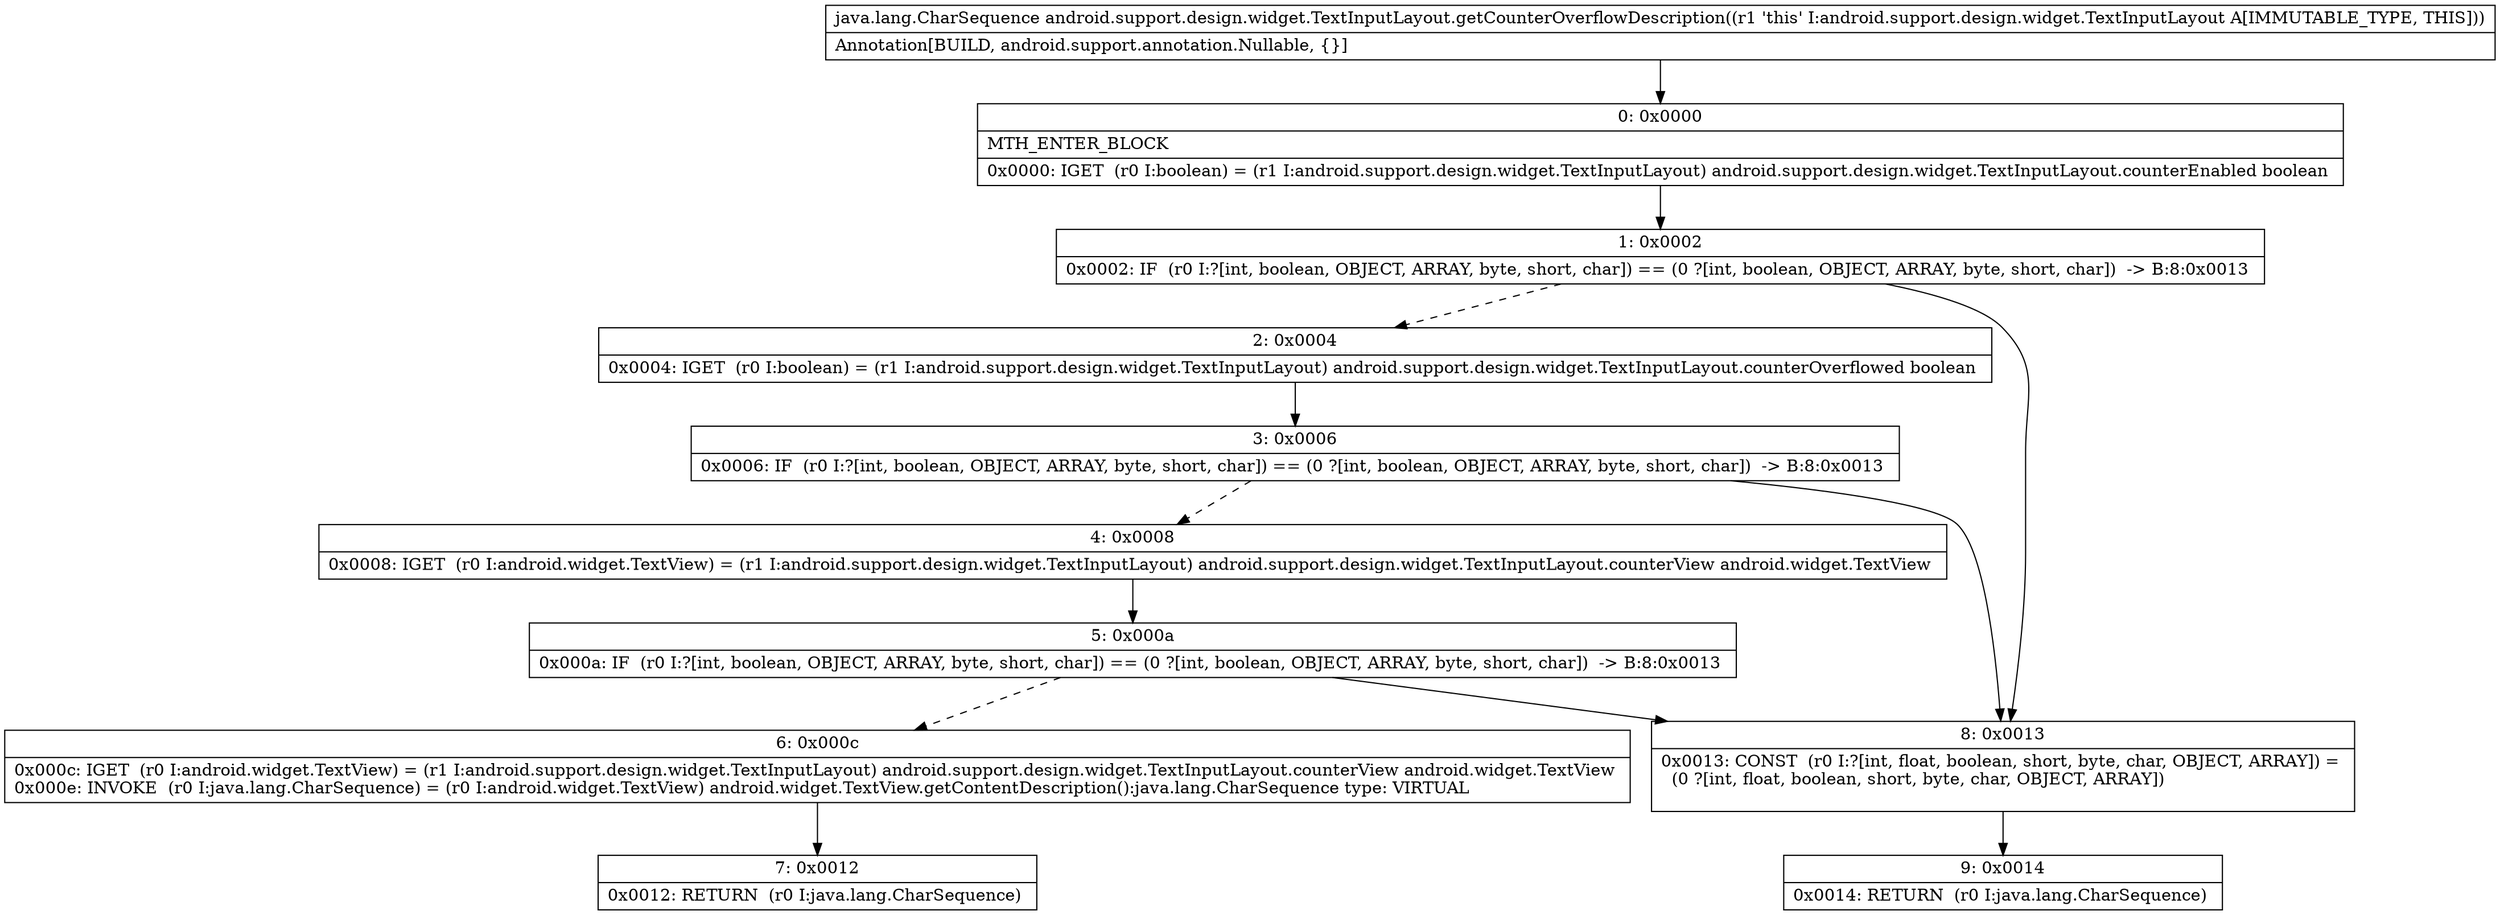 digraph "CFG forandroid.support.design.widget.TextInputLayout.getCounterOverflowDescription()Ljava\/lang\/CharSequence;" {
Node_0 [shape=record,label="{0\:\ 0x0000|MTH_ENTER_BLOCK\l|0x0000: IGET  (r0 I:boolean) = (r1 I:android.support.design.widget.TextInputLayout) android.support.design.widget.TextInputLayout.counterEnabled boolean \l}"];
Node_1 [shape=record,label="{1\:\ 0x0002|0x0002: IF  (r0 I:?[int, boolean, OBJECT, ARRAY, byte, short, char]) == (0 ?[int, boolean, OBJECT, ARRAY, byte, short, char])  \-\> B:8:0x0013 \l}"];
Node_2 [shape=record,label="{2\:\ 0x0004|0x0004: IGET  (r0 I:boolean) = (r1 I:android.support.design.widget.TextInputLayout) android.support.design.widget.TextInputLayout.counterOverflowed boolean \l}"];
Node_3 [shape=record,label="{3\:\ 0x0006|0x0006: IF  (r0 I:?[int, boolean, OBJECT, ARRAY, byte, short, char]) == (0 ?[int, boolean, OBJECT, ARRAY, byte, short, char])  \-\> B:8:0x0013 \l}"];
Node_4 [shape=record,label="{4\:\ 0x0008|0x0008: IGET  (r0 I:android.widget.TextView) = (r1 I:android.support.design.widget.TextInputLayout) android.support.design.widget.TextInputLayout.counterView android.widget.TextView \l}"];
Node_5 [shape=record,label="{5\:\ 0x000a|0x000a: IF  (r0 I:?[int, boolean, OBJECT, ARRAY, byte, short, char]) == (0 ?[int, boolean, OBJECT, ARRAY, byte, short, char])  \-\> B:8:0x0013 \l}"];
Node_6 [shape=record,label="{6\:\ 0x000c|0x000c: IGET  (r0 I:android.widget.TextView) = (r1 I:android.support.design.widget.TextInputLayout) android.support.design.widget.TextInputLayout.counterView android.widget.TextView \l0x000e: INVOKE  (r0 I:java.lang.CharSequence) = (r0 I:android.widget.TextView) android.widget.TextView.getContentDescription():java.lang.CharSequence type: VIRTUAL \l}"];
Node_7 [shape=record,label="{7\:\ 0x0012|0x0012: RETURN  (r0 I:java.lang.CharSequence) \l}"];
Node_8 [shape=record,label="{8\:\ 0x0013|0x0013: CONST  (r0 I:?[int, float, boolean, short, byte, char, OBJECT, ARRAY]) = \l  (0 ?[int, float, boolean, short, byte, char, OBJECT, ARRAY])\l \l}"];
Node_9 [shape=record,label="{9\:\ 0x0014|0x0014: RETURN  (r0 I:java.lang.CharSequence) \l}"];
MethodNode[shape=record,label="{java.lang.CharSequence android.support.design.widget.TextInputLayout.getCounterOverflowDescription((r1 'this' I:android.support.design.widget.TextInputLayout A[IMMUTABLE_TYPE, THIS]))  | Annotation[BUILD, android.support.annotation.Nullable, \{\}]\l}"];
MethodNode -> Node_0;
Node_0 -> Node_1;
Node_1 -> Node_2[style=dashed];
Node_1 -> Node_8;
Node_2 -> Node_3;
Node_3 -> Node_4[style=dashed];
Node_3 -> Node_8;
Node_4 -> Node_5;
Node_5 -> Node_6[style=dashed];
Node_5 -> Node_8;
Node_6 -> Node_7;
Node_8 -> Node_9;
}


